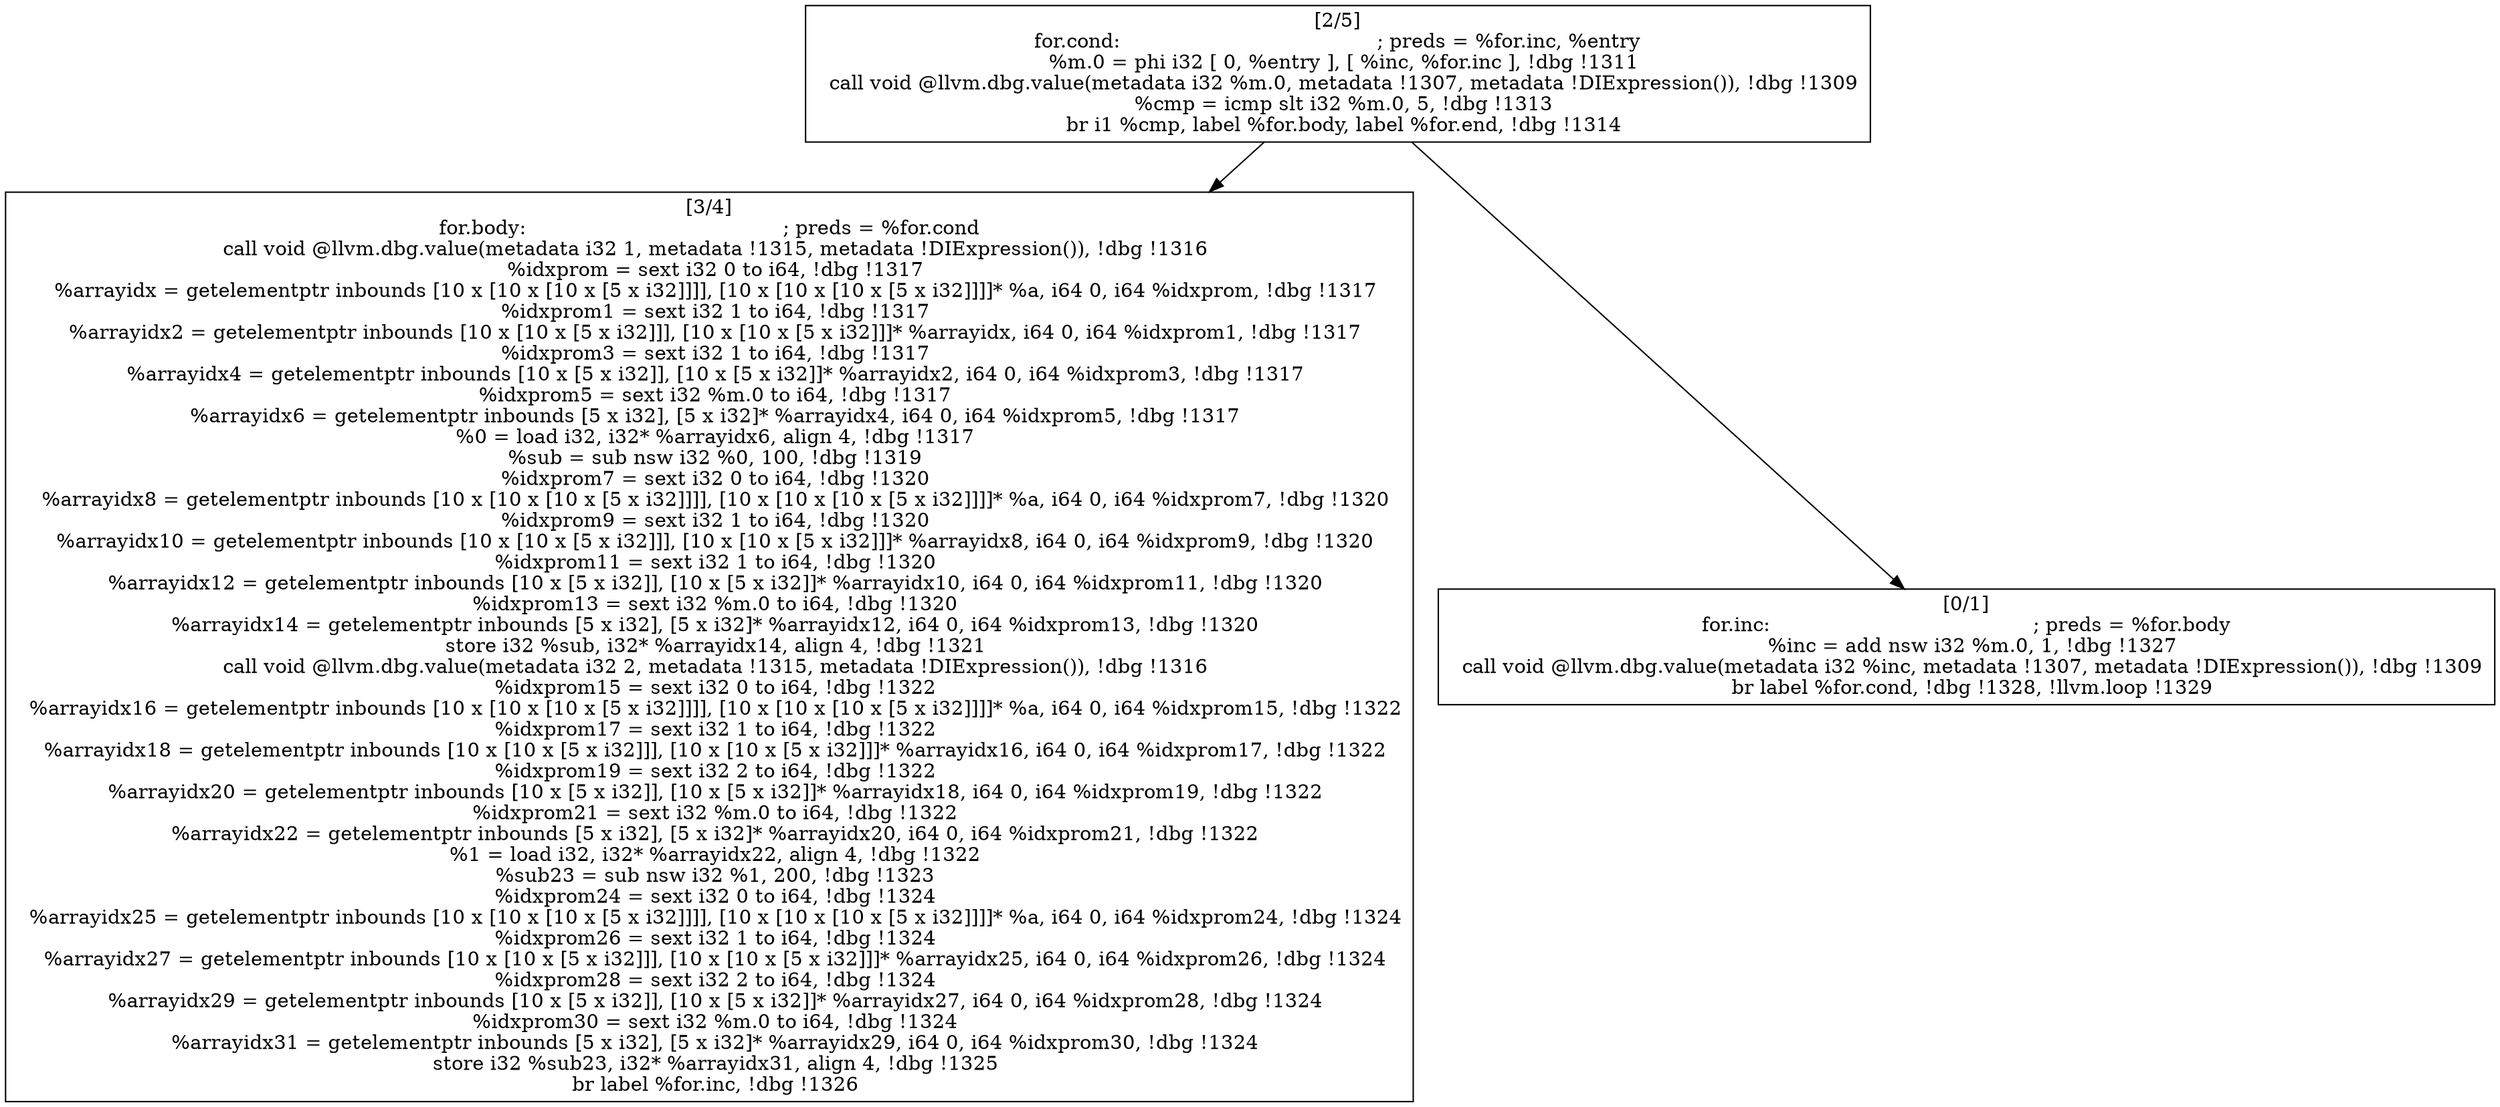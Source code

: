 
digraph G {


node38 [label="[2/5]
for.cond:                                         ; preds = %for.inc, %entry
  %m.0 = phi i32 [ 0, %entry ], [ %inc, %for.inc ], !dbg !1311
  call void @llvm.dbg.value(metadata i32 %m.0, metadata !1307, metadata !DIExpression()), !dbg !1309
  %cmp = icmp slt i32 %m.0, 5, !dbg !1313
  br i1 %cmp, label %for.body, label %for.end, !dbg !1314
",shape=rectangle ]
node36 [label="[3/4]
for.body:                                         ; preds = %for.cond
  call void @llvm.dbg.value(metadata i32 1, metadata !1315, metadata !DIExpression()), !dbg !1316
  %idxprom = sext i32 0 to i64, !dbg !1317
  %arrayidx = getelementptr inbounds [10 x [10 x [10 x [5 x i32]]]], [10 x [10 x [10 x [5 x i32]]]]* %a, i64 0, i64 %idxprom, !dbg !1317
  %idxprom1 = sext i32 1 to i64, !dbg !1317
  %arrayidx2 = getelementptr inbounds [10 x [10 x [5 x i32]]], [10 x [10 x [5 x i32]]]* %arrayidx, i64 0, i64 %idxprom1, !dbg !1317
  %idxprom3 = sext i32 1 to i64, !dbg !1317
  %arrayidx4 = getelementptr inbounds [10 x [5 x i32]], [10 x [5 x i32]]* %arrayidx2, i64 0, i64 %idxprom3, !dbg !1317
  %idxprom5 = sext i32 %m.0 to i64, !dbg !1317
  %arrayidx6 = getelementptr inbounds [5 x i32], [5 x i32]* %arrayidx4, i64 0, i64 %idxprom5, !dbg !1317
  %0 = load i32, i32* %arrayidx6, align 4, !dbg !1317
  %sub = sub nsw i32 %0, 100, !dbg !1319
  %idxprom7 = sext i32 0 to i64, !dbg !1320
  %arrayidx8 = getelementptr inbounds [10 x [10 x [10 x [5 x i32]]]], [10 x [10 x [10 x [5 x i32]]]]* %a, i64 0, i64 %idxprom7, !dbg !1320
  %idxprom9 = sext i32 1 to i64, !dbg !1320
  %arrayidx10 = getelementptr inbounds [10 x [10 x [5 x i32]]], [10 x [10 x [5 x i32]]]* %arrayidx8, i64 0, i64 %idxprom9, !dbg !1320
  %idxprom11 = sext i32 1 to i64, !dbg !1320
  %arrayidx12 = getelementptr inbounds [10 x [5 x i32]], [10 x [5 x i32]]* %arrayidx10, i64 0, i64 %idxprom11, !dbg !1320
  %idxprom13 = sext i32 %m.0 to i64, !dbg !1320
  %arrayidx14 = getelementptr inbounds [5 x i32], [5 x i32]* %arrayidx12, i64 0, i64 %idxprom13, !dbg !1320
  store i32 %sub, i32* %arrayidx14, align 4, !dbg !1321
  call void @llvm.dbg.value(metadata i32 2, metadata !1315, metadata !DIExpression()), !dbg !1316
  %idxprom15 = sext i32 0 to i64, !dbg !1322
  %arrayidx16 = getelementptr inbounds [10 x [10 x [10 x [5 x i32]]]], [10 x [10 x [10 x [5 x i32]]]]* %a, i64 0, i64 %idxprom15, !dbg !1322
  %idxprom17 = sext i32 1 to i64, !dbg !1322
  %arrayidx18 = getelementptr inbounds [10 x [10 x [5 x i32]]], [10 x [10 x [5 x i32]]]* %arrayidx16, i64 0, i64 %idxprom17, !dbg !1322
  %idxprom19 = sext i32 2 to i64, !dbg !1322
  %arrayidx20 = getelementptr inbounds [10 x [5 x i32]], [10 x [5 x i32]]* %arrayidx18, i64 0, i64 %idxprom19, !dbg !1322
  %idxprom21 = sext i32 %m.0 to i64, !dbg !1322
  %arrayidx22 = getelementptr inbounds [5 x i32], [5 x i32]* %arrayidx20, i64 0, i64 %idxprom21, !dbg !1322
  %1 = load i32, i32* %arrayidx22, align 4, !dbg !1322
  %sub23 = sub nsw i32 %1, 200, !dbg !1323
  %idxprom24 = sext i32 0 to i64, !dbg !1324
  %arrayidx25 = getelementptr inbounds [10 x [10 x [10 x [5 x i32]]]], [10 x [10 x [10 x [5 x i32]]]]* %a, i64 0, i64 %idxprom24, !dbg !1324
  %idxprom26 = sext i32 1 to i64, !dbg !1324
  %arrayidx27 = getelementptr inbounds [10 x [10 x [5 x i32]]], [10 x [10 x [5 x i32]]]* %arrayidx25, i64 0, i64 %idxprom26, !dbg !1324
  %idxprom28 = sext i32 2 to i64, !dbg !1324
  %arrayidx29 = getelementptr inbounds [10 x [5 x i32]], [10 x [5 x i32]]* %arrayidx27, i64 0, i64 %idxprom28, !dbg !1324
  %idxprom30 = sext i32 %m.0 to i64, !dbg !1324
  %arrayidx31 = getelementptr inbounds [5 x i32], [5 x i32]* %arrayidx29, i64 0, i64 %idxprom30, !dbg !1324
  store i32 %sub23, i32* %arrayidx31, align 4, !dbg !1325
  br label %for.inc, !dbg !1326
",shape=rectangle ]
node37 [label="[0/1]
for.inc:                                          ; preds = %for.body
  %inc = add nsw i32 %m.0, 1, !dbg !1327
  call void @llvm.dbg.value(metadata i32 %inc, metadata !1307, metadata !DIExpression()), !dbg !1309
  br label %for.cond, !dbg !1328, !llvm.loop !1329
",shape=rectangle ]

node38->node36 [ ]
node38->node37 [ ]


}
